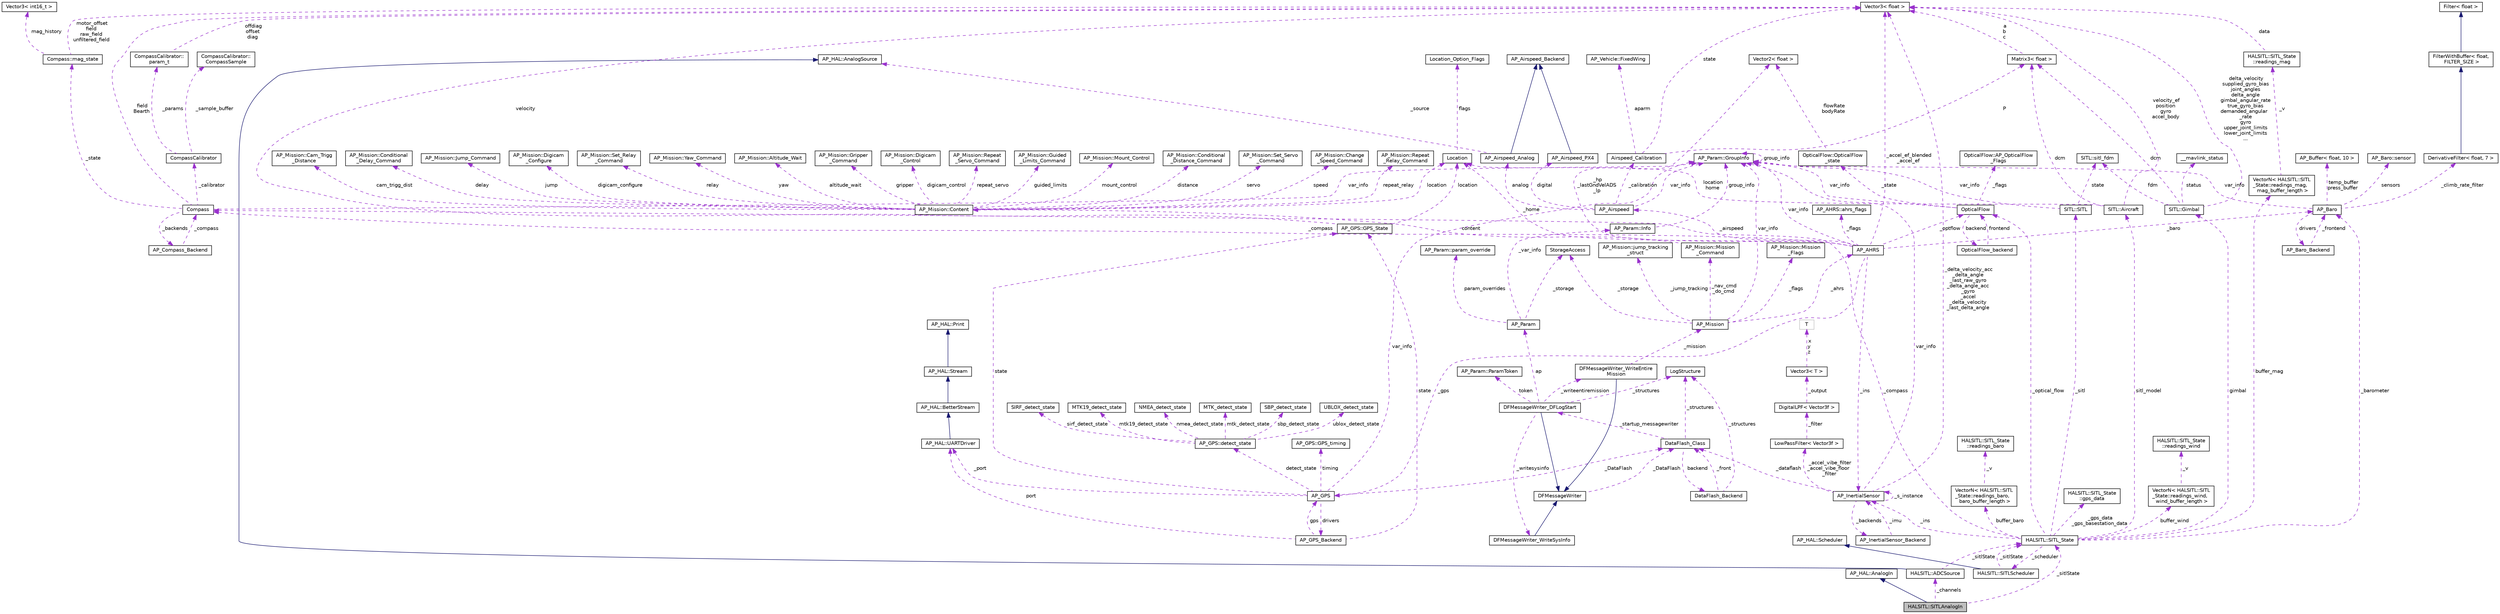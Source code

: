 digraph "HALSITL::SITLAnalogIn"
{
 // INTERACTIVE_SVG=YES
  edge [fontname="Helvetica",fontsize="10",labelfontname="Helvetica",labelfontsize="10"];
  node [fontname="Helvetica",fontsize="10",shape=record];
  Node1 [label="HALSITL::SITLAnalogIn",height=0.2,width=0.4,color="black", fillcolor="grey75", style="filled", fontcolor="black"];
  Node2 -> Node1 [dir="back",color="midnightblue",fontsize="10",style="solid",fontname="Helvetica"];
  Node2 [label="AP_HAL::AnalogIn",height=0.2,width=0.4,color="black", fillcolor="white", style="filled",URL="$classAP__HAL_1_1AnalogIn.html"];
  Node3 -> Node1 [dir="back",color="darkorchid3",fontsize="10",style="dashed",label=" _channels" ,fontname="Helvetica"];
  Node3 [label="HALSITL::ADCSource",height=0.2,width=0.4,color="black", fillcolor="white", style="filled",URL="$classHALSITL_1_1ADCSource.html"];
  Node4 -> Node3 [dir="back",color="midnightblue",fontsize="10",style="solid",fontname="Helvetica"];
  Node4 [label="AP_HAL::AnalogSource",height=0.2,width=0.4,color="black", fillcolor="white", style="filled",URL="$classAP__HAL_1_1AnalogSource.html"];
  Node5 -> Node3 [dir="back",color="darkorchid3",fontsize="10",style="dashed",label=" _sitlState" ,fontname="Helvetica"];
  Node5 [label="HALSITL::SITL_State",height=0.2,width=0.4,color="black", fillcolor="white", style="filled",URL="$classHALSITL_1_1SITL__State.html"];
  Node6 -> Node5 [dir="back",color="darkorchid3",fontsize="10",style="dashed",label=" gimbal" ,fontname="Helvetica"];
  Node6 [label="SITL::Gimbal",height=0.2,width=0.4,color="black", fillcolor="white", style="filled",URL="$classSITL_1_1Gimbal.html"];
  Node7 -> Node6 [dir="back",color="darkorchid3",fontsize="10",style="dashed",label=" dcm" ,fontname="Helvetica"];
  Node7 [label="Matrix3\< float \>",height=0.2,width=0.4,color="black", fillcolor="white", style="filled",URL="$classMatrix3.html"];
  Node8 -> Node7 [dir="back",color="darkorchid3",fontsize="10",style="dashed",label=" a\nb\nc" ,fontname="Helvetica"];
  Node8 [label="Vector3\< float \>",height=0.2,width=0.4,color="black", fillcolor="white", style="filled",URL="$classVector3.html"];
  Node9 -> Node6 [dir="back",color="darkorchid3",fontsize="10",style="dashed",label=" status" ,fontname="Helvetica"];
  Node9 [label="__mavlink_status",height=0.2,width=0.4,color="black", fillcolor="white", style="filled",URL="$struct____mavlink__status.html"];
  Node8 -> Node6 [dir="back",color="darkorchid3",fontsize="10",style="dashed",label=" delta_velocity\nsupplied_gyro_bias\njoint_angles\ndelta_angle\ngimbal_angular_rate\ntrue_gyro_bias\ndemanded_angular\l_rate\ngyro\nupper_joint_limits\nlower_joint_limits\n..." ,fontname="Helvetica"];
  Node10 -> Node6 [dir="back",color="darkorchid3",fontsize="10",style="dashed",label=" fdm" ,fontname="Helvetica"];
  Node10 [label="SITL::sitl_fdm",height=0.2,width=0.4,color="black", fillcolor="white", style="filled",URL="$structSITL_1_1sitl__fdm.html"];
  Node11 -> Node5 [dir="back",color="darkorchid3",fontsize="10",style="dashed",label=" sitl_model" ,fontname="Helvetica"];
  Node11 [label="SITL::Aircraft",height=0.2,width=0.4,color="black", fillcolor="white", style="filled",URL="$classSITL_1_1Aircraft.html"];
  Node7 -> Node11 [dir="back",color="darkorchid3",fontsize="10",style="dashed",label=" dcm" ,fontname="Helvetica"];
  Node8 -> Node11 [dir="back",color="darkorchid3",fontsize="10",style="dashed",label=" velocity_ef\nposition\ngyro\naccel_body" ,fontname="Helvetica"];
  Node12 -> Node11 [dir="back",color="darkorchid3",fontsize="10",style="dashed",label=" location\nhome" ,fontname="Helvetica"];
  Node12 [label="Location",height=0.2,width=0.4,color="black", fillcolor="white", style="filled",URL="$structLocation.html"];
  Node13 -> Node12 [dir="back",color="darkorchid3",fontsize="10",style="dashed",label=" flags" ,fontname="Helvetica"];
  Node13 [label="Location_Option_Flags",height=0.2,width=0.4,color="black", fillcolor="white", style="filled",URL="$structLocation__Option__Flags.html"];
  Node14 -> Node5 [dir="back",color="darkorchid3",fontsize="10",style="dashed",label=" buffer_baro" ,fontname="Helvetica"];
  Node14 [label="VectorN\< HALSITL::SITL\l_State::readings_baro,\l baro_buffer_length \>",height=0.2,width=0.4,color="black", fillcolor="white", style="filled",URL="$classVectorN.html"];
  Node15 -> Node14 [dir="back",color="darkorchid3",fontsize="10",style="dashed",label=" _v" ,fontname="Helvetica"];
  Node15 [label="HALSITL::SITL_State\l::readings_baro",height=0.2,width=0.4,color="black", fillcolor="white", style="filled",URL="$structHALSITL_1_1SITL__State_1_1readings__baro.html"];
  Node16 -> Node5 [dir="back",color="darkorchid3",fontsize="10",style="dashed",label=" buffer_mag" ,fontname="Helvetica"];
  Node16 [label="VectorN\< HALSITL::SITL\l_State::readings_mag,\l mag_buffer_length \>",height=0.2,width=0.4,color="black", fillcolor="white", style="filled",URL="$classVectorN.html"];
  Node17 -> Node16 [dir="back",color="darkorchid3",fontsize="10",style="dashed",label=" _v" ,fontname="Helvetica"];
  Node17 [label="HALSITL::SITL_State\l::readings_mag",height=0.2,width=0.4,color="black", fillcolor="white", style="filled",URL="$structHALSITL_1_1SITL__State_1_1readings__mag.html"];
  Node8 -> Node17 [dir="back",color="darkorchid3",fontsize="10",style="dashed",label=" data" ,fontname="Helvetica"];
  Node18 -> Node5 [dir="back",color="darkorchid3",fontsize="10",style="dashed",label=" _barometer" ,fontname="Helvetica"];
  Node18 [label="AP_Baro",height=0.2,width=0.4,color="black", fillcolor="white", style="filled",URL="$classAP__Baro.html"];
  Node19 -> Node18 [dir="back",color="darkorchid3",fontsize="10",style="dashed",label=" sensors" ,fontname="Helvetica"];
  Node19 [label="AP_Baro::sensor",height=0.2,width=0.4,color="black", fillcolor="white", style="filled",URL="$structAP__Baro_1_1sensor.html"];
  Node20 -> Node18 [dir="back",color="darkorchid3",fontsize="10",style="dashed",label=" temp_buffer\npress_buffer" ,fontname="Helvetica"];
  Node20 [label="AP_Buffer\< float, 10 \>",height=0.2,width=0.4,color="black", fillcolor="white", style="filled",URL="$classAP__Buffer.html"];
  Node21 -> Node18 [dir="back",color="darkorchid3",fontsize="10",style="dashed",label=" _climb_rate_filter" ,fontname="Helvetica"];
  Node21 [label="DerivativeFilter\< float, 7 \>",height=0.2,width=0.4,color="black", fillcolor="white", style="filled",URL="$classDerivativeFilter.html"];
  Node22 -> Node21 [dir="back",color="midnightblue",fontsize="10",style="solid",fontname="Helvetica"];
  Node22 [label="FilterWithBuffer\< float,\l FILTER_SIZE \>",height=0.2,width=0.4,color="black", fillcolor="white", style="filled",URL="$classFilterWithBuffer.html"];
  Node23 -> Node22 [dir="back",color="midnightblue",fontsize="10",style="solid",fontname="Helvetica"];
  Node23 [label="Filter\< float \>",height=0.2,width=0.4,color="black", fillcolor="white", style="filled",URL="$classFilter.html"];
  Node24 -> Node18 [dir="back",color="darkorchid3",fontsize="10",style="dashed",label=" var_info" ,fontname="Helvetica"];
  Node24 [label="AP_Param::GroupInfo",height=0.2,width=0.4,color="black", fillcolor="white", style="filled",URL="$structAP__Param_1_1GroupInfo.html"];
  Node24 -> Node24 [dir="back",color="darkorchid3",fontsize="10",style="dashed",label=" group_info" ,fontname="Helvetica"];
  Node25 -> Node18 [dir="back",color="darkorchid3",fontsize="10",style="dashed",label=" drivers" ,fontname="Helvetica"];
  Node25 [label="AP_Baro_Backend",height=0.2,width=0.4,color="black", fillcolor="white", style="filled",URL="$classAP__Baro__Backend.html",tooltip="-*- tab-width: 4; Mode: C++; c-basic-offset: 4; indent-tabs-mode: nil -*- "];
  Node18 -> Node25 [dir="back",color="darkorchid3",fontsize="10",style="dashed",label=" _frontend" ,fontname="Helvetica"];
  Node26 -> Node5 [dir="back",color="darkorchid3",fontsize="10",style="dashed",label=" _sitl" ,fontname="Helvetica"];
  Node26 [label="SITL::SITL",height=0.2,width=0.4,color="black", fillcolor="white", style="filled",URL="$classSITL_1_1SITL.html"];
  Node24 -> Node26 [dir="back",color="darkorchid3",fontsize="10",style="dashed",label=" var_info" ,fontname="Helvetica"];
  Node10 -> Node26 [dir="back",color="darkorchid3",fontsize="10",style="dashed",label=" state" ,fontname="Helvetica"];
  Node27 -> Node5 [dir="back",color="darkorchid3",fontsize="10",style="dashed",label=" _optical_flow" ,fontname="Helvetica"];
  Node27 [label="OpticalFlow",height=0.2,width=0.4,color="black", fillcolor="white", style="filled",URL="$classOpticalFlow.html"];
  Node24 -> Node27 [dir="back",color="darkorchid3",fontsize="10",style="dashed",label=" var_info" ,fontname="Helvetica"];
  Node28 -> Node27 [dir="back",color="darkorchid3",fontsize="10",style="dashed",label=" _state" ,fontname="Helvetica"];
  Node28 [label="OpticalFlow::OpticalFlow\l_state",height=0.2,width=0.4,color="black", fillcolor="white", style="filled",URL="$structOpticalFlow_1_1OpticalFlow__state.html"];
  Node29 -> Node28 [dir="back",color="darkorchid3",fontsize="10",style="dashed",label=" flowRate\nbodyRate" ,fontname="Helvetica"];
  Node29 [label="Vector2\< float \>",height=0.2,width=0.4,color="black", fillcolor="white", style="filled",URL="$structVector2.html"];
  Node30 -> Node27 [dir="back",color="darkorchid3",fontsize="10",style="dashed",label=" backend" ,fontname="Helvetica"];
  Node30 [label="OpticalFlow_backend",height=0.2,width=0.4,color="black", fillcolor="white", style="filled",URL="$classOpticalFlow__backend.html"];
  Node27 -> Node30 [dir="back",color="darkorchid3",fontsize="10",style="dashed",label=" frontend" ,fontname="Helvetica"];
  Node31 -> Node27 [dir="back",color="darkorchid3",fontsize="10",style="dashed",label=" _flags" ,fontname="Helvetica"];
  Node31 [label="OpticalFlow::AP_OpticalFlow\l_Flags",height=0.2,width=0.4,color="black", fillcolor="white", style="filled",URL="$structOpticalFlow_1_1AP__OpticalFlow__Flags.html"];
  Node32 -> Node5 [dir="back",color="darkorchid3",fontsize="10",style="dashed",label=" _ins" ,fontname="Helvetica"];
  Node32 [label="AP_InertialSensor",height=0.2,width=0.4,color="black", fillcolor="white", style="filled",URL="$classAP__InertialSensor.html"];
  Node33 -> Node32 [dir="back",color="darkorchid3",fontsize="10",style="dashed",label=" _accel_vibe_filter\n_accel_vibe_floor\l_filter" ,fontname="Helvetica"];
  Node33 [label="LowPassFilter\< Vector3f \>",height=0.2,width=0.4,color="black", fillcolor="white", style="filled",URL="$classLowPassFilter.html"];
  Node34 -> Node33 [dir="back",color="darkorchid3",fontsize="10",style="dashed",label=" _filter" ,fontname="Helvetica"];
  Node34 [label="DigitalLPF\< Vector3f \>",height=0.2,width=0.4,color="black", fillcolor="white", style="filled",URL="$classDigitalLPF.html"];
  Node35 -> Node34 [dir="back",color="darkorchid3",fontsize="10",style="dashed",label=" _output" ,fontname="Helvetica"];
  Node35 [label="Vector3\< T \>",height=0.2,width=0.4,color="black", fillcolor="white", style="filled",URL="$classVector3.html"];
  Node36 -> Node35 [dir="back",color="darkorchid3",fontsize="10",style="dashed",label=" x\ny\nz" ,fontname="Helvetica"];
  Node36 [label="T",height=0.2,width=0.4,color="grey75", fillcolor="white", style="filled"];
  Node37 -> Node32 [dir="back",color="darkorchid3",fontsize="10",style="dashed",label=" _backends" ,fontname="Helvetica"];
  Node37 [label="AP_InertialSensor_Backend",height=0.2,width=0.4,color="black", fillcolor="white", style="filled",URL="$classAP__InertialSensor__Backend.html"];
  Node32 -> Node37 [dir="back",color="darkorchid3",fontsize="10",style="dashed",label=" _imu" ,fontname="Helvetica"];
  Node38 -> Node32 [dir="back",color="darkorchid3",fontsize="10",style="dashed",label=" _dataflash" ,fontname="Helvetica"];
  Node38 [label="DataFlash_Class",height=0.2,width=0.4,color="black", fillcolor="white", style="filled",URL="$classDataFlash__Class.html"];
  Node39 -> Node38 [dir="back",color="darkorchid3",fontsize="10",style="dashed",label=" _structures" ,fontname="Helvetica"];
  Node39 [label="LogStructure",height=0.2,width=0.4,color="black", fillcolor="white", style="filled",URL="$structLogStructure.html"];
  Node40 -> Node38 [dir="back",color="darkorchid3",fontsize="10",style="dashed",label=" backend" ,fontname="Helvetica"];
  Node40 [label="DataFlash_Backend",height=0.2,width=0.4,color="black", fillcolor="white", style="filled",URL="$classDataFlash__Backend.html"];
  Node39 -> Node40 [dir="back",color="darkorchid3",fontsize="10",style="dashed",label=" _structures" ,fontname="Helvetica"];
  Node38 -> Node40 [dir="back",color="darkorchid3",fontsize="10",style="dashed",label=" _front" ,fontname="Helvetica"];
  Node41 -> Node38 [dir="back",color="darkorchid3",fontsize="10",style="dashed",label=" _startup_messagewriter" ,fontname="Helvetica"];
  Node41 [label="DFMessageWriter_DFLogStart",height=0.2,width=0.4,color="black", fillcolor="white", style="filled",URL="$classDFMessageWriter__DFLogStart.html"];
  Node42 -> Node41 [dir="back",color="midnightblue",fontsize="10",style="solid",fontname="Helvetica"];
  Node42 [label="DFMessageWriter",height=0.2,width=0.4,color="black", fillcolor="white", style="filled",URL="$classDFMessageWriter.html"];
  Node38 -> Node42 [dir="back",color="darkorchid3",fontsize="10",style="dashed",label=" _DataFlash" ,fontname="Helvetica"];
  Node43 -> Node41 [dir="back",color="darkorchid3",fontsize="10",style="dashed",label=" _writeentiremission" ,fontname="Helvetica"];
  Node43 [label="DFMessageWriter_WriteEntire\lMission",height=0.2,width=0.4,color="black", fillcolor="white", style="filled",URL="$classDFMessageWriter__WriteEntireMission.html"];
  Node42 -> Node43 [dir="back",color="midnightblue",fontsize="10",style="solid",fontname="Helvetica"];
  Node44 -> Node43 [dir="back",color="darkorchid3",fontsize="10",style="dashed",label=" _mission" ,fontname="Helvetica"];
  Node44 [label="AP_Mission",height=0.2,width=0.4,color="black", fillcolor="white", style="filled",URL="$classAP__Mission.html",tooltip="Object managing Mission. "];
  Node45 -> Node44 [dir="back",color="darkorchid3",fontsize="10",style="dashed",label=" _storage" ,fontname="Helvetica"];
  Node45 [label="StorageAccess",height=0.2,width=0.4,color="black", fillcolor="white", style="filled",URL="$classStorageAccess.html"];
  Node46 -> Node44 [dir="back",color="darkorchid3",fontsize="10",style="dashed",label=" _nav_cmd\n_do_cmd" ,fontname="Helvetica"];
  Node46 [label="AP_Mission::Mission\l_Command",height=0.2,width=0.4,color="black", fillcolor="white", style="filled",URL="$structAP__Mission_1_1Mission__Command.html"];
  Node47 -> Node46 [dir="back",color="darkorchid3",fontsize="10",style="dashed",label=" content" ,fontname="Helvetica"];
  Node47 [label="AP_Mission::Content",height=0.2,width=0.4,color="black", fillcolor="white", style="filled",URL="$unionAP__Mission_1_1Content.html"];
  Node48 -> Node47 [dir="back",color="darkorchid3",fontsize="10",style="dashed",label=" guided_limits" ,fontname="Helvetica"];
  Node48 [label="AP_Mission::Guided\l_Limits_Command",height=0.2,width=0.4,color="black", fillcolor="white", style="filled",URL="$structAP__Mission_1_1Guided__Limits__Command.html"];
  Node49 -> Node47 [dir="back",color="darkorchid3",fontsize="10",style="dashed",label=" mount_control" ,fontname="Helvetica"];
  Node49 [label="AP_Mission::Mount_Control",height=0.2,width=0.4,color="black", fillcolor="white", style="filled",URL="$structAP__Mission_1_1Mount__Control.html"];
  Node50 -> Node47 [dir="back",color="darkorchid3",fontsize="10",style="dashed",label=" repeat_relay" ,fontname="Helvetica"];
  Node50 [label="AP_Mission::Repeat\l_Relay_Command",height=0.2,width=0.4,color="black", fillcolor="white", style="filled",URL="$structAP__Mission_1_1Repeat__Relay__Command.html"];
  Node51 -> Node47 [dir="back",color="darkorchid3",fontsize="10",style="dashed",label=" distance" ,fontname="Helvetica"];
  Node51 [label="AP_Mission::Conditional\l_Distance_Command",height=0.2,width=0.4,color="black", fillcolor="white", style="filled",URL="$structAP__Mission_1_1Conditional__Distance__Command.html"];
  Node52 -> Node47 [dir="back",color="darkorchid3",fontsize="10",style="dashed",label=" servo" ,fontname="Helvetica"];
  Node52 [label="AP_Mission::Set_Servo\l_Command",height=0.2,width=0.4,color="black", fillcolor="white", style="filled",URL="$structAP__Mission_1_1Set__Servo__Command.html"];
  Node53 -> Node47 [dir="back",color="darkorchid3",fontsize="10",style="dashed",label=" speed" ,fontname="Helvetica"];
  Node53 [label="AP_Mission::Change\l_Speed_Command",height=0.2,width=0.4,color="black", fillcolor="white", style="filled",URL="$structAP__Mission_1_1Change__Speed__Command.html"];
  Node54 -> Node47 [dir="back",color="darkorchid3",fontsize="10",style="dashed",label=" cam_trigg_dist" ,fontname="Helvetica"];
  Node54 [label="AP_Mission::Cam_Trigg\l_Distance",height=0.2,width=0.4,color="black", fillcolor="white", style="filled",URL="$structAP__Mission_1_1Cam__Trigg__Distance.html"];
  Node55 -> Node47 [dir="back",color="darkorchid3",fontsize="10",style="dashed",label=" delay" ,fontname="Helvetica"];
  Node55 [label="AP_Mission::Conditional\l_Delay_Command",height=0.2,width=0.4,color="black", fillcolor="white", style="filled",URL="$structAP__Mission_1_1Conditional__Delay__Command.html"];
  Node56 -> Node47 [dir="back",color="darkorchid3",fontsize="10",style="dashed",label=" jump" ,fontname="Helvetica"];
  Node56 [label="AP_Mission::Jump_Command",height=0.2,width=0.4,color="black", fillcolor="white", style="filled",URL="$structAP__Mission_1_1Jump__Command.html"];
  Node12 -> Node47 [dir="back",color="darkorchid3",fontsize="10",style="dashed",label=" location" ,fontname="Helvetica"];
  Node57 -> Node47 [dir="back",color="darkorchid3",fontsize="10",style="dashed",label=" digicam_configure" ,fontname="Helvetica"];
  Node57 [label="AP_Mission::Digicam\l_Configure",height=0.2,width=0.4,color="black", fillcolor="white", style="filled",URL="$structAP__Mission_1_1Digicam__Configure.html"];
  Node58 -> Node47 [dir="back",color="darkorchid3",fontsize="10",style="dashed",label=" relay" ,fontname="Helvetica"];
  Node58 [label="AP_Mission::Set_Relay\l_Command",height=0.2,width=0.4,color="black", fillcolor="white", style="filled",URL="$structAP__Mission_1_1Set__Relay__Command.html"];
  Node59 -> Node47 [dir="back",color="darkorchid3",fontsize="10",style="dashed",label=" yaw" ,fontname="Helvetica"];
  Node59 [label="AP_Mission::Yaw_Command",height=0.2,width=0.4,color="black", fillcolor="white", style="filled",URL="$structAP__Mission_1_1Yaw__Command.html"];
  Node60 -> Node47 [dir="back",color="darkorchid3",fontsize="10",style="dashed",label=" altitude_wait" ,fontname="Helvetica"];
  Node60 [label="AP_Mission::Altitude_Wait",height=0.2,width=0.4,color="black", fillcolor="white", style="filled",URL="$structAP__Mission_1_1Altitude__Wait.html"];
  Node61 -> Node47 [dir="back",color="darkorchid3",fontsize="10",style="dashed",label=" gripper" ,fontname="Helvetica"];
  Node61 [label="AP_Mission::Gripper\l_Command",height=0.2,width=0.4,color="black", fillcolor="white", style="filled",URL="$structAP__Mission_1_1Gripper__Command.html"];
  Node62 -> Node47 [dir="back",color="darkorchid3",fontsize="10",style="dashed",label=" digicam_control" ,fontname="Helvetica"];
  Node62 [label="AP_Mission::Digicam\l_Control",height=0.2,width=0.4,color="black", fillcolor="white", style="filled",URL="$structAP__Mission_1_1Digicam__Control.html"];
  Node63 -> Node47 [dir="back",color="darkorchid3",fontsize="10",style="dashed",label=" repeat_servo" ,fontname="Helvetica"];
  Node63 [label="AP_Mission::Repeat\l_Servo_Command",height=0.2,width=0.4,color="black", fillcolor="white", style="filled",URL="$structAP__Mission_1_1Repeat__Servo__Command.html"];
  Node24 -> Node44 [dir="back",color="darkorchid3",fontsize="10",style="dashed",label=" var_info" ,fontname="Helvetica"];
  Node64 -> Node44 [dir="back",color="darkorchid3",fontsize="10",style="dashed",label=" _flags" ,fontname="Helvetica"];
  Node64 [label="AP_Mission::Mission\l_Flags",height=0.2,width=0.4,color="black", fillcolor="white", style="filled",URL="$structAP__Mission_1_1Mission__Flags.html"];
  Node65 -> Node44 [dir="back",color="darkorchid3",fontsize="10",style="dashed",label=" _ahrs" ,fontname="Helvetica"];
  Node65 [label="AP_AHRS",height=0.2,width=0.4,color="black", fillcolor="white", style="filled",URL="$classAP__AHRS.html"];
  Node66 -> Node65 [dir="back",color="darkorchid3",fontsize="10",style="dashed",label=" _flags" ,fontname="Helvetica"];
  Node66 [label="AP_AHRS::ahrs_flags",height=0.2,width=0.4,color="black", fillcolor="white", style="filled",URL="$structAP__AHRS_1_1ahrs__flags.html"];
  Node18 -> Node65 [dir="back",color="darkorchid3",fontsize="10",style="dashed",label=" _baro" ,fontname="Helvetica"];
  Node27 -> Node65 [dir="back",color="darkorchid3",fontsize="10",style="dashed",label=" _optflow" ,fontname="Helvetica"];
  Node24 -> Node65 [dir="back",color="darkorchid3",fontsize="10",style="dashed",label=" var_info" ,fontname="Helvetica"];
  Node8 -> Node65 [dir="back",color="darkorchid3",fontsize="10",style="dashed",label=" _accel_ef_blended\n_accel_ef" ,fontname="Helvetica"];
  Node32 -> Node65 [dir="back",color="darkorchid3",fontsize="10",style="dashed",label=" _ins" ,fontname="Helvetica"];
  Node67 -> Node65 [dir="back",color="darkorchid3",fontsize="10",style="dashed",label=" _airspeed" ,fontname="Helvetica"];
  Node67 [label="AP_Airspeed",height=0.2,width=0.4,color="black", fillcolor="white", style="filled",URL="$classAP__Airspeed.html"];
  Node68 -> Node67 [dir="back",color="darkorchid3",fontsize="10",style="dashed",label=" analog" ,fontname="Helvetica"];
  Node68 [label="AP_Airspeed_Analog",height=0.2,width=0.4,color="black", fillcolor="white", style="filled",URL="$classAP__Airspeed__Analog.html",tooltip="-*- tab-width: 4; Mode: C++; c-basic-offset: 4; indent-tabs-mode: nil -*- "];
  Node69 -> Node68 [dir="back",color="midnightblue",fontsize="10",style="solid",fontname="Helvetica"];
  Node69 [label="AP_Airspeed_Backend",height=0.2,width=0.4,color="black", fillcolor="white", style="filled",URL="$classAP__Airspeed__Backend.html",tooltip="-*- tab-width: 4; Mode: C++; c-basic-offset: 4; indent-tabs-mode: nil -*- "];
  Node4 -> Node68 [dir="back",color="darkorchid3",fontsize="10",style="dashed",label=" _source" ,fontname="Helvetica"];
  Node24 -> Node67 [dir="back",color="darkorchid3",fontsize="10",style="dashed",label=" var_info" ,fontname="Helvetica"];
  Node70 -> Node67 [dir="back",color="darkorchid3",fontsize="10",style="dashed",label=" digital" ,fontname="Helvetica"];
  Node70 [label="AP_Airspeed_PX4",height=0.2,width=0.4,color="black", fillcolor="white", style="filled",URL="$classAP__Airspeed__PX4.html",tooltip="-*- tab-width: 4; Mode: C++; c-basic-offset: 4; indent-tabs-mode: nil -*- "];
  Node69 -> Node70 [dir="back",color="midnightblue",fontsize="10",style="solid",fontname="Helvetica"];
  Node71 -> Node67 [dir="back",color="darkorchid3",fontsize="10",style="dashed",label=" _calibration" ,fontname="Helvetica"];
  Node71 [label="Airspeed_Calibration",height=0.2,width=0.4,color="black", fillcolor="white", style="filled",URL="$classAirspeed__Calibration.html",tooltip="-*- tab-width: 4; Mode: C++; c-basic-offset: 4; indent-tabs-mode: nil -*- "];
  Node7 -> Node71 [dir="back",color="darkorchid3",fontsize="10",style="dashed",label=" P" ,fontname="Helvetica"];
  Node8 -> Node71 [dir="back",color="darkorchid3",fontsize="10",style="dashed",label=" state" ,fontname="Helvetica"];
  Node72 -> Node71 [dir="back",color="darkorchid3",fontsize="10",style="dashed",label=" aparm" ,fontname="Helvetica"];
  Node72 [label="AP_Vehicle::FixedWing",height=0.2,width=0.4,color="black", fillcolor="white", style="filled",URL="$structAP__Vehicle_1_1FixedWing.html"];
  Node29 -> Node65 [dir="back",color="darkorchid3",fontsize="10",style="dashed",label=" _hp\n_lastGndVelADS\n_lp" ,fontname="Helvetica"];
  Node73 -> Node65 [dir="back",color="darkorchid3",fontsize="10",style="dashed",label=" _gps" ,fontname="Helvetica"];
  Node73 [label="AP_GPS",height=0.2,width=0.4,color="black", fillcolor="white", style="filled",URL="$classAP__GPS.html"];
  Node74 -> Node73 [dir="back",color="darkorchid3",fontsize="10",style="dashed",label=" detect_state" ,fontname="Helvetica"];
  Node74 [label="AP_GPS::detect_state",height=0.2,width=0.4,color="black", fillcolor="white", style="filled",URL="$structAP__GPS_1_1detect__state.html"];
  Node75 -> Node74 [dir="back",color="darkorchid3",fontsize="10",style="dashed",label=" sbp_detect_state" ,fontname="Helvetica"];
  Node75 [label="SBP_detect_state",height=0.2,width=0.4,color="black", fillcolor="white", style="filled",URL="$structSBP__detect__state.html"];
  Node76 -> Node74 [dir="back",color="darkorchid3",fontsize="10",style="dashed",label=" ublox_detect_state" ,fontname="Helvetica"];
  Node76 [label="UBLOX_detect_state",height=0.2,width=0.4,color="black", fillcolor="white", style="filled",URL="$structUBLOX__detect__state.html"];
  Node77 -> Node74 [dir="back",color="darkorchid3",fontsize="10",style="dashed",label=" sirf_detect_state" ,fontname="Helvetica"];
  Node77 [label="SIRF_detect_state",height=0.2,width=0.4,color="black", fillcolor="white", style="filled",URL="$structSIRF__detect__state.html"];
  Node78 -> Node74 [dir="back",color="darkorchid3",fontsize="10",style="dashed",label=" mtk19_detect_state" ,fontname="Helvetica"];
  Node78 [label="MTK19_detect_state",height=0.2,width=0.4,color="black", fillcolor="white", style="filled",URL="$structMTK19__detect__state.html"];
  Node79 -> Node74 [dir="back",color="darkorchid3",fontsize="10",style="dashed",label=" nmea_detect_state" ,fontname="Helvetica"];
  Node79 [label="NMEA_detect_state",height=0.2,width=0.4,color="black", fillcolor="white", style="filled",URL="$structNMEA__detect__state.html"];
  Node80 -> Node74 [dir="back",color="darkorchid3",fontsize="10",style="dashed",label=" mtk_detect_state" ,fontname="Helvetica"];
  Node80 [label="MTK_detect_state",height=0.2,width=0.4,color="black", fillcolor="white", style="filled",URL="$structMTK__detect__state.html"];
  Node81 -> Node73 [dir="back",color="darkorchid3",fontsize="10",style="dashed",label=" timing" ,fontname="Helvetica"];
  Node81 [label="AP_GPS::GPS_timing",height=0.2,width=0.4,color="black", fillcolor="white", style="filled",URL="$structAP__GPS_1_1GPS__timing.html"];
  Node82 -> Node73 [dir="back",color="darkorchid3",fontsize="10",style="dashed",label=" drivers" ,fontname="Helvetica"];
  Node82 [label="AP_GPS_Backend",height=0.2,width=0.4,color="black", fillcolor="white", style="filled",URL="$classAP__GPS__Backend.html"];
  Node83 -> Node82 [dir="back",color="darkorchid3",fontsize="10",style="dashed",label=" port" ,fontname="Helvetica"];
  Node83 [label="AP_HAL::UARTDriver",height=0.2,width=0.4,color="black", fillcolor="white", style="filled",URL="$classAP__HAL_1_1UARTDriver.html"];
  Node84 -> Node83 [dir="back",color="midnightblue",fontsize="10",style="solid",fontname="Helvetica"];
  Node84 [label="AP_HAL::BetterStream",height=0.2,width=0.4,color="black", fillcolor="white", style="filled",URL="$classAP__HAL_1_1BetterStream.html"];
  Node85 -> Node84 [dir="back",color="midnightblue",fontsize="10",style="solid",fontname="Helvetica"];
  Node85 [label="AP_HAL::Stream",height=0.2,width=0.4,color="black", fillcolor="white", style="filled",URL="$classAP__HAL_1_1Stream.html"];
  Node86 -> Node85 [dir="back",color="midnightblue",fontsize="10",style="solid",fontname="Helvetica"];
  Node86 [label="AP_HAL::Print",height=0.2,width=0.4,color="black", fillcolor="white", style="filled",URL="$classAP__HAL_1_1Print.html"];
  Node73 -> Node82 [dir="back",color="darkorchid3",fontsize="10",style="dashed",label=" gps" ,fontname="Helvetica"];
  Node87 -> Node82 [dir="back",color="darkorchid3",fontsize="10",style="dashed",label=" state" ,fontname="Helvetica"];
  Node87 [label="AP_GPS::GPS_State",height=0.2,width=0.4,color="black", fillcolor="white", style="filled",URL="$structAP__GPS_1_1GPS__State.html"];
  Node8 -> Node87 [dir="back",color="darkorchid3",fontsize="10",style="dashed",label=" velocity" ,fontname="Helvetica"];
  Node12 -> Node87 [dir="back",color="darkorchid3",fontsize="10",style="dashed",label=" location" ,fontname="Helvetica"];
  Node38 -> Node73 [dir="back",color="darkorchid3",fontsize="10",style="dashed",label=" _DataFlash" ,fontname="Helvetica"];
  Node83 -> Node73 [dir="back",color="darkorchid3",fontsize="10",style="dashed",label=" _port" ,fontname="Helvetica"];
  Node24 -> Node73 [dir="back",color="darkorchid3",fontsize="10",style="dashed",label=" var_info" ,fontname="Helvetica"];
  Node87 -> Node73 [dir="back",color="darkorchid3",fontsize="10",style="dashed",label=" state" ,fontname="Helvetica"];
  Node12 -> Node65 [dir="back",color="darkorchid3",fontsize="10",style="dashed",label=" _home" ,fontname="Helvetica"];
  Node88 -> Node65 [dir="back",color="darkorchid3",fontsize="10",style="dashed",label=" _compass" ,fontname="Helvetica"];
  Node88 [label="Compass",height=0.2,width=0.4,color="black", fillcolor="white", style="filled",URL="$classCompass.html"];
  Node24 -> Node88 [dir="back",color="darkorchid3",fontsize="10",style="dashed",label=" var_info" ,fontname="Helvetica"];
  Node8 -> Node88 [dir="back",color="darkorchid3",fontsize="10",style="dashed",label=" field\nBearth" ,fontname="Helvetica"];
  Node89 -> Node88 [dir="back",color="darkorchid3",fontsize="10",style="dashed",label=" _calibrator" ,fontname="Helvetica"];
  Node89 [label="CompassCalibrator",height=0.2,width=0.4,color="black", fillcolor="white", style="filled",URL="$classCompassCalibrator.html"];
  Node90 -> Node89 [dir="back",color="darkorchid3",fontsize="10",style="dashed",label=" _params" ,fontname="Helvetica"];
  Node90 [label="CompassCalibrator::\lparam_t",height=0.2,width=0.4,color="black", fillcolor="white", style="filled",URL="$classCompassCalibrator_1_1param__t.html"];
  Node8 -> Node90 [dir="back",color="darkorchid3",fontsize="10",style="dashed",label=" offdiag\noffset\ndiag" ,fontname="Helvetica"];
  Node91 -> Node89 [dir="back",color="darkorchid3",fontsize="10",style="dashed",label=" _sample_buffer" ,fontname="Helvetica"];
  Node91 [label="CompassCalibrator::\lCompassSample",height=0.2,width=0.4,color="black", fillcolor="white", style="filled",URL="$classCompassCalibrator_1_1CompassSample.html"];
  Node92 -> Node88 [dir="back",color="darkorchid3",fontsize="10",style="dashed",label=" _backends" ,fontname="Helvetica"];
  Node92 [label="AP_Compass_Backend",height=0.2,width=0.4,color="black", fillcolor="white", style="filled",URL="$classAP__Compass__Backend.html"];
  Node88 -> Node92 [dir="back",color="darkorchid3",fontsize="10",style="dashed",label=" _compass" ,fontname="Helvetica"];
  Node93 -> Node88 [dir="back",color="darkorchid3",fontsize="10",style="dashed",label=" _state" ,fontname="Helvetica"];
  Node93 [label="Compass::mag_state",height=0.2,width=0.4,color="black", fillcolor="white", style="filled",URL="$structCompass_1_1mag__state.html"];
  Node8 -> Node93 [dir="back",color="darkorchid3",fontsize="10",style="dashed",label=" motor_offset\nfield\nraw_field\nunfiltered_field" ,fontname="Helvetica"];
  Node94 -> Node93 [dir="back",color="darkorchid3",fontsize="10",style="dashed",label=" mag_history" ,fontname="Helvetica"];
  Node94 [label="Vector3\< int16_t \>",height=0.2,width=0.4,color="black", fillcolor="white", style="filled",URL="$classVector3.html"];
  Node95 -> Node44 [dir="back",color="darkorchid3",fontsize="10",style="dashed",label=" _jump_tracking" ,fontname="Helvetica"];
  Node95 [label="AP_Mission::jump_tracking\l_struct",height=0.2,width=0.4,color="black", fillcolor="white", style="filled",URL="$structAP__Mission_1_1jump__tracking__struct.html"];
  Node96 -> Node41 [dir="back",color="darkorchid3",fontsize="10",style="dashed",label=" _writesysinfo" ,fontname="Helvetica"];
  Node96 [label="DFMessageWriter_WriteSysInfo",height=0.2,width=0.4,color="black", fillcolor="white", style="filled",URL="$classDFMessageWriter__WriteSysInfo.html"];
  Node42 -> Node96 [dir="back",color="midnightblue",fontsize="10",style="solid",fontname="Helvetica"];
  Node97 -> Node41 [dir="back",color="darkorchid3",fontsize="10",style="dashed",label=" token" ,fontname="Helvetica"];
  Node97 [label="AP_Param::ParamToken",height=0.2,width=0.4,color="black", fillcolor="white", style="filled",URL="$structAP__Param_1_1ParamToken.html"];
  Node39 -> Node41 [dir="back",color="darkorchid3",fontsize="10",style="dashed",label=" _structures" ,fontname="Helvetica"];
  Node98 -> Node41 [dir="back",color="darkorchid3",fontsize="10",style="dashed",label=" ap" ,fontname="Helvetica"];
  Node98 [label="AP_Param",height=0.2,width=0.4,color="black", fillcolor="white", style="filled",URL="$classAP__Param.html"];
  Node45 -> Node98 [dir="back",color="darkorchid3",fontsize="10",style="dashed",label=" _storage" ,fontname="Helvetica"];
  Node99 -> Node98 [dir="back",color="darkorchid3",fontsize="10",style="dashed",label=" _var_info" ,fontname="Helvetica"];
  Node99 [label="AP_Param::Info",height=0.2,width=0.4,color="black", fillcolor="white", style="filled",URL="$structAP__Param_1_1Info.html"];
  Node24 -> Node99 [dir="back",color="darkorchid3",fontsize="10",style="dashed",label=" group_info" ,fontname="Helvetica"];
  Node100 -> Node98 [dir="back",color="darkorchid3",fontsize="10",style="dashed",label=" param_overrides" ,fontname="Helvetica"];
  Node100 [label="AP_Param::param_override",height=0.2,width=0.4,color="black", fillcolor="white", style="filled",URL="$structAP__Param_1_1param__override.html"];
  Node24 -> Node32 [dir="back",color="darkorchid3",fontsize="10",style="dashed",label=" var_info" ,fontname="Helvetica"];
  Node32 -> Node32 [dir="back",color="darkorchid3",fontsize="10",style="dashed",label=" _s_instance" ,fontname="Helvetica"];
  Node8 -> Node32 [dir="back",color="darkorchid3",fontsize="10",style="dashed",label=" _delta_velocity_acc\n_delta_angle\n_last_raw_gyro\n_delta_angle_acc\n_gyro\n_accel\n_delta_velocity\n_last_delta_angle" ,fontname="Helvetica"];
  Node101 -> Node5 [dir="back",color="darkorchid3",fontsize="10",style="dashed",label=" _gps_data\n_gps_basestation_data" ,fontname="Helvetica"];
  Node101 [label="HALSITL::SITL_State\l::gps_data",height=0.2,width=0.4,color="black", fillcolor="white", style="filled",URL="$structHALSITL_1_1SITL__State_1_1gps__data.html"];
  Node102 -> Node5 [dir="back",color="darkorchid3",fontsize="10",style="dashed",label=" _scheduler" ,fontname="Helvetica"];
  Node102 [label="HALSITL::SITLScheduler",height=0.2,width=0.4,color="black", fillcolor="white", style="filled",URL="$classHALSITL_1_1SITLScheduler.html"];
  Node103 -> Node102 [dir="back",color="midnightblue",fontsize="10",style="solid",fontname="Helvetica"];
  Node103 [label="AP_HAL::Scheduler",height=0.2,width=0.4,color="black", fillcolor="white", style="filled",URL="$classAP__HAL_1_1Scheduler.html"];
  Node5 -> Node102 [dir="back",color="darkorchid3",fontsize="10",style="dashed",label=" _sitlState" ,fontname="Helvetica"];
  Node104 -> Node5 [dir="back",color="darkorchid3",fontsize="10",style="dashed",label=" buffer_wind" ,fontname="Helvetica"];
  Node104 [label="VectorN\< HALSITL::SITL\l_State::readings_wind,\l wind_buffer_length \>",height=0.2,width=0.4,color="black", fillcolor="white", style="filled",URL="$classVectorN.html"];
  Node105 -> Node104 [dir="back",color="darkorchid3",fontsize="10",style="dashed",label=" _v" ,fontname="Helvetica"];
  Node105 [label="HALSITL::SITL_State\l::readings_wind",height=0.2,width=0.4,color="black", fillcolor="white", style="filled",URL="$structHALSITL_1_1SITL__State_1_1readings__wind.html"];
  Node88 -> Node5 [dir="back",color="darkorchid3",fontsize="10",style="dashed",label=" _compass" ,fontname="Helvetica"];
  Node5 -> Node1 [dir="back",color="darkorchid3",fontsize="10",style="dashed",label=" _sitlState" ,fontname="Helvetica"];
}
